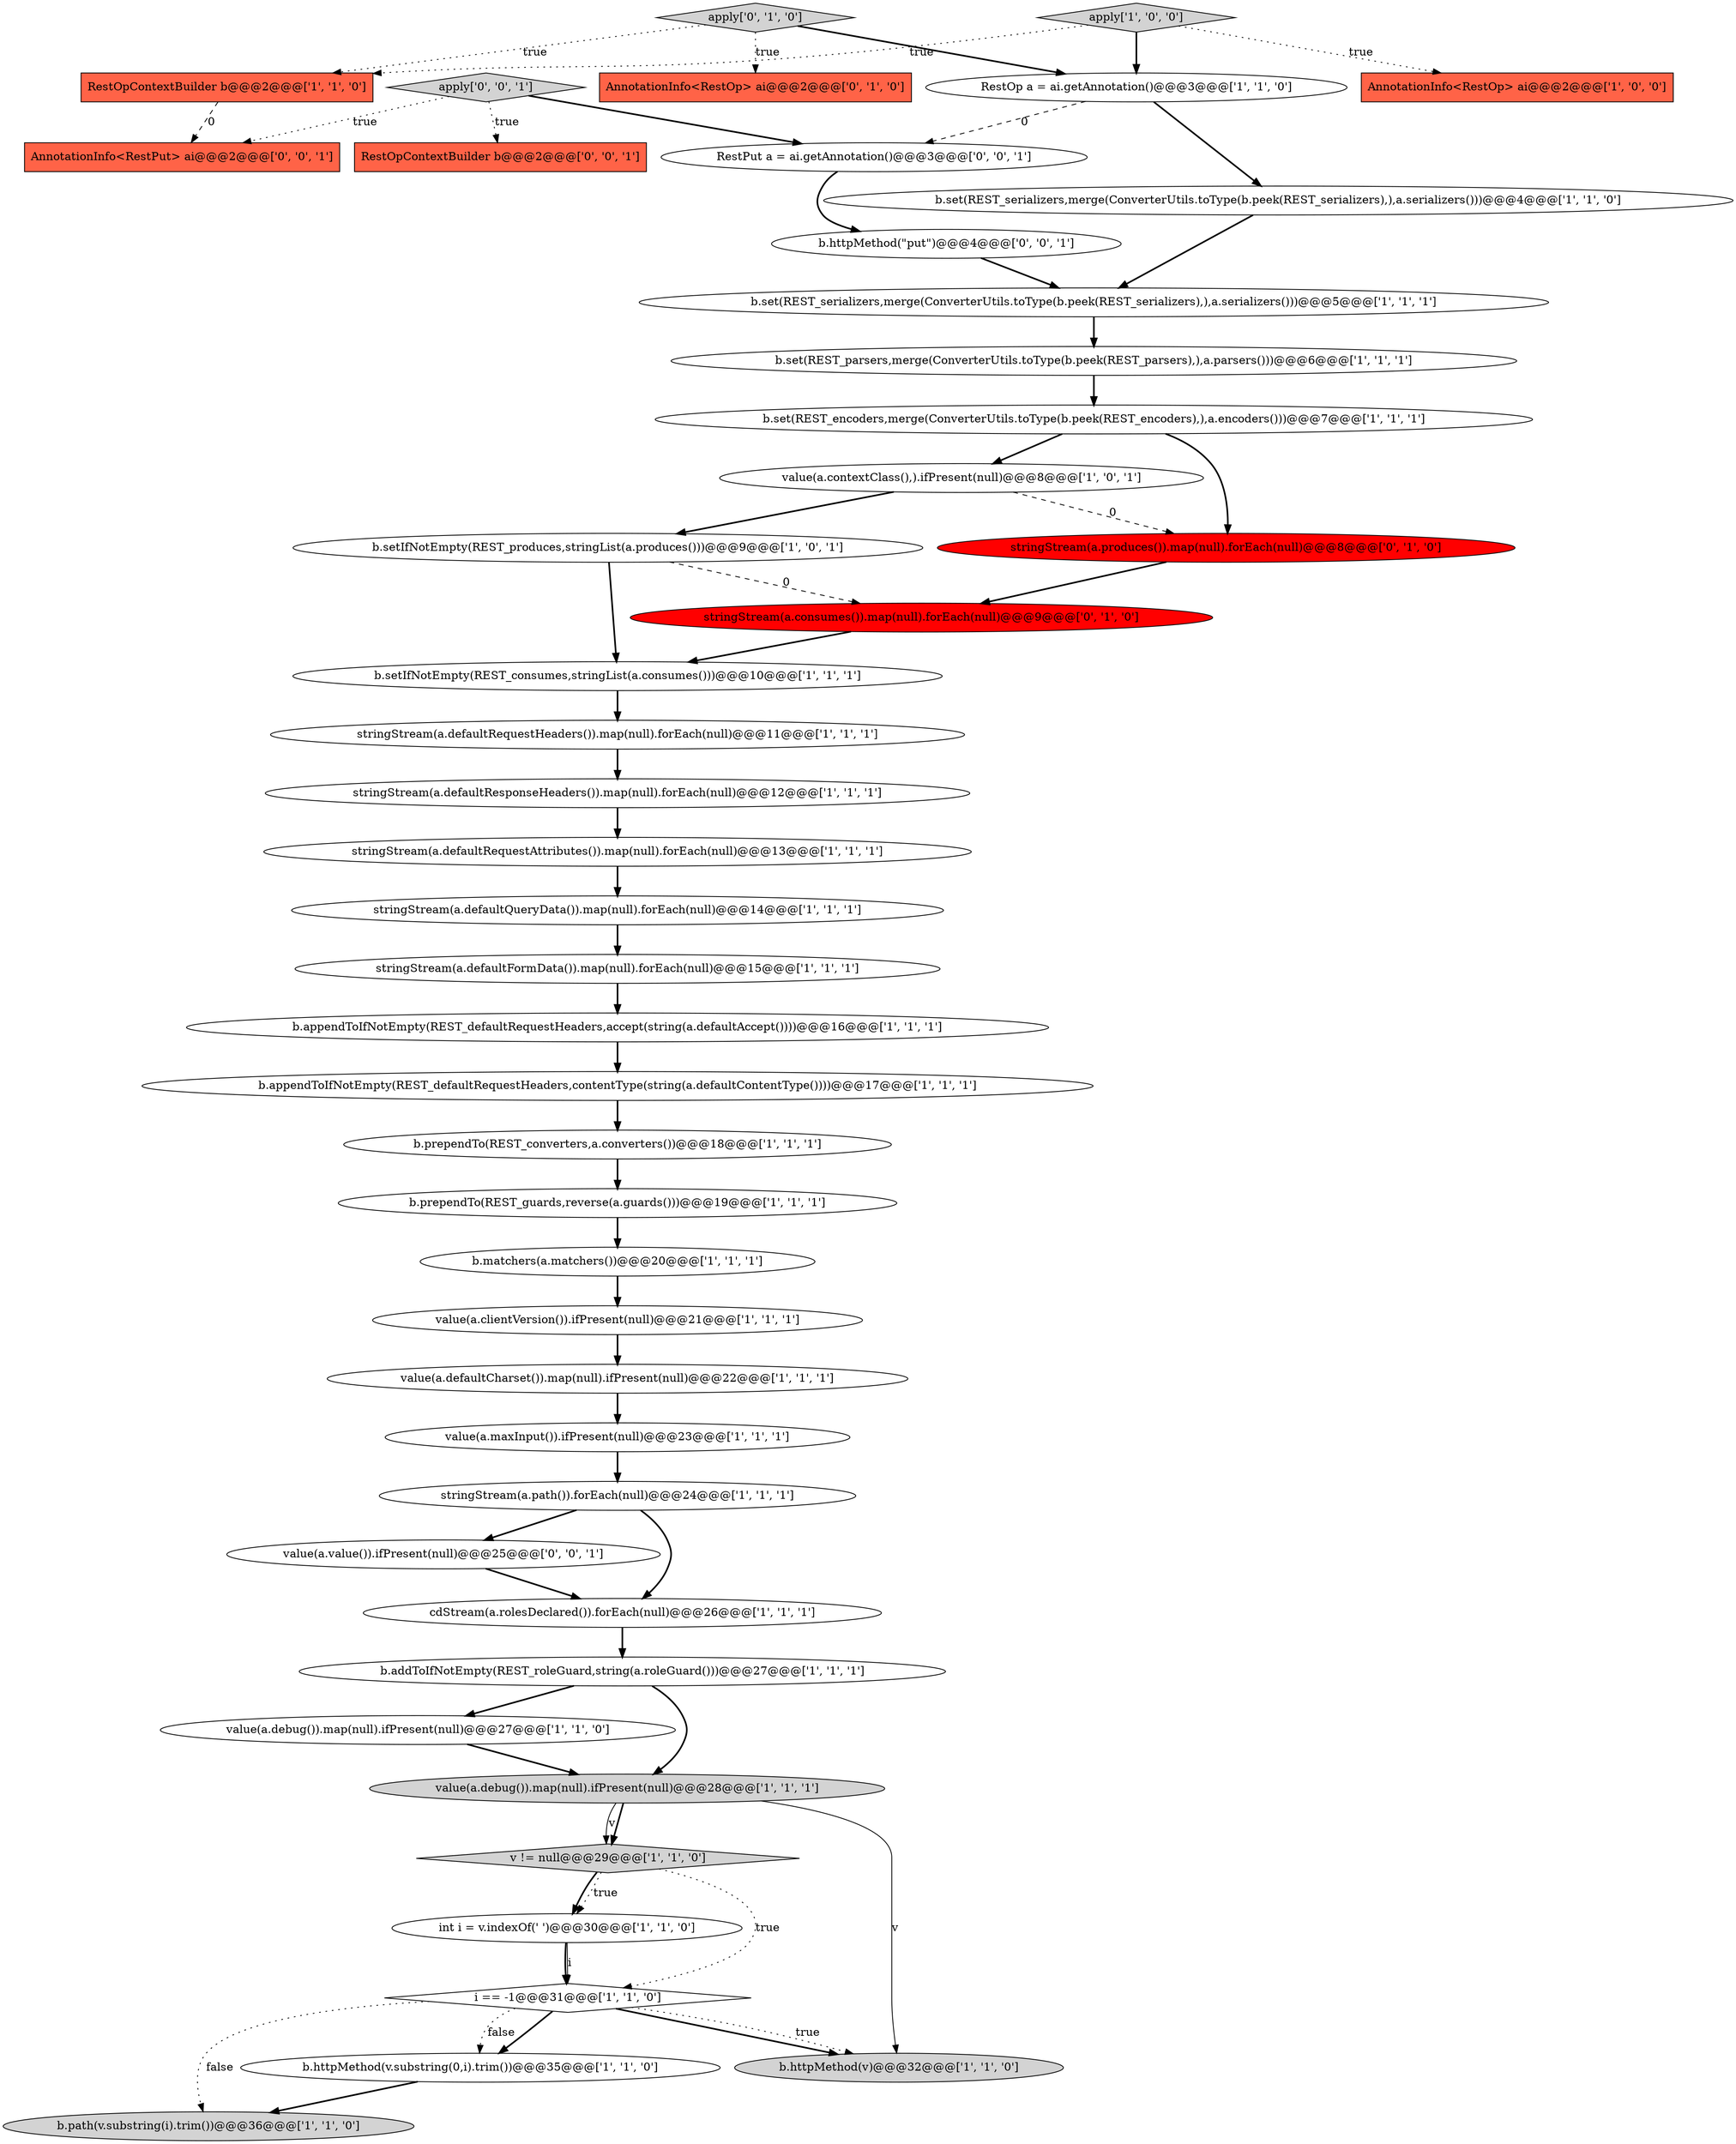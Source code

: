 digraph {
24 [style = filled, label = "int i = v.indexOf(' ')@@@30@@@['1', '1', '0']", fillcolor = white, shape = ellipse image = "AAA0AAABBB1BBB"];
23 [style = filled, label = "RestOp a = ai.getAnnotation()@@@3@@@['1', '1', '0']", fillcolor = white, shape = ellipse image = "AAA0AAABBB1BBB"];
0 [style = filled, label = "AnnotationInfo<RestOp> ai@@@2@@@['1', '0', '0']", fillcolor = tomato, shape = box image = "AAA0AAABBB1BBB"];
38 [style = filled, label = "apply['0', '1', '0']", fillcolor = lightgray, shape = diamond image = "AAA0AAABBB2BBB"];
40 [style = filled, label = "value(a.value()).ifPresent(null)@@@25@@@['0', '0', '1']", fillcolor = white, shape = ellipse image = "AAA0AAABBB3BBB"];
25 [style = filled, label = "b.httpMethod(v.substring(0,i).trim())@@@35@@@['1', '1', '0']", fillcolor = white, shape = ellipse image = "AAA0AAABBB1BBB"];
43 [style = filled, label = "AnnotationInfo<RestPut> ai@@@2@@@['0', '0', '1']", fillcolor = tomato, shape = box image = "AAA0AAABBB3BBB"];
41 [style = filled, label = "b.httpMethod(\"put\")@@@4@@@['0', '0', '1']", fillcolor = white, shape = ellipse image = "AAA0AAABBB3BBB"];
17 [style = filled, label = "value(a.clientVersion()).ifPresent(null)@@@21@@@['1', '1', '1']", fillcolor = white, shape = ellipse image = "AAA0AAABBB1BBB"];
21 [style = filled, label = "stringStream(a.defaultFormData()).map(null).forEach(null)@@@15@@@['1', '1', '1']", fillcolor = white, shape = ellipse image = "AAA0AAABBB1BBB"];
28 [style = filled, label = "b.set(REST_serializers,merge(ConverterUtils.toType(b.peek(REST_serializers),),a.serializers()))@@@5@@@['1', '1', '1']", fillcolor = white, shape = ellipse image = "AAA0AAABBB1BBB"];
35 [style = filled, label = "AnnotationInfo<RestOp> ai@@@2@@@['0', '1', '0']", fillcolor = tomato, shape = box image = "AAA0AAABBB2BBB"];
29 [style = filled, label = "stringStream(a.defaultRequestAttributes()).map(null).forEach(null)@@@13@@@['1', '1', '1']", fillcolor = white, shape = ellipse image = "AAA0AAABBB1BBB"];
8 [style = filled, label = "b.set(REST_parsers,merge(ConverterUtils.toType(b.peek(REST_parsers),),a.parsers()))@@@6@@@['1', '1', '1']", fillcolor = white, shape = ellipse image = "AAA0AAABBB1BBB"];
7 [style = filled, label = "value(a.debug()).map(null).ifPresent(null)@@@28@@@['1', '1', '1']", fillcolor = lightgray, shape = ellipse image = "AAA0AAABBB1BBB"];
44 [style = filled, label = "apply['0', '0', '1']", fillcolor = lightgray, shape = diamond image = "AAA0AAABBB3BBB"];
2 [style = filled, label = "cdStream(a.rolesDeclared()).forEach(null)@@@26@@@['1', '1', '1']", fillcolor = white, shape = ellipse image = "AAA0AAABBB1BBB"];
31 [style = filled, label = "b.matchers(a.matchers())@@@20@@@['1', '1', '1']", fillcolor = white, shape = ellipse image = "AAA0AAABBB1BBB"];
30 [style = filled, label = "value(a.debug()).map(null).ifPresent(null)@@@27@@@['1', '1', '0']", fillcolor = white, shape = ellipse image = "AAA0AAABBB1BBB"];
11 [style = filled, label = "v != null@@@29@@@['1', '1', '0']", fillcolor = lightgray, shape = diamond image = "AAA0AAABBB1BBB"];
36 [style = filled, label = "stringStream(a.produces()).map(null).forEach(null)@@@8@@@['0', '1', '0']", fillcolor = red, shape = ellipse image = "AAA1AAABBB2BBB"];
10 [style = filled, label = "stringStream(a.defaultQueryData()).map(null).forEach(null)@@@14@@@['1', '1', '1']", fillcolor = white, shape = ellipse image = "AAA0AAABBB1BBB"];
22 [style = filled, label = "b.appendToIfNotEmpty(REST_defaultRequestHeaders,accept(string(a.defaultAccept())))@@@16@@@['1', '1', '1']", fillcolor = white, shape = ellipse image = "AAA0AAABBB1BBB"];
39 [style = filled, label = "RestPut a = ai.getAnnotation()@@@3@@@['0', '0', '1']", fillcolor = white, shape = ellipse image = "AAA0AAABBB3BBB"];
20 [style = filled, label = "stringStream(a.defaultResponseHeaders()).map(null).forEach(null)@@@12@@@['1', '1', '1']", fillcolor = white, shape = ellipse image = "AAA0AAABBB1BBB"];
14 [style = filled, label = "b.addToIfNotEmpty(REST_roleGuard,string(a.roleGuard()))@@@27@@@['1', '1', '1']", fillcolor = white, shape = ellipse image = "AAA0AAABBB1BBB"];
16 [style = filled, label = "b.set(REST_serializers,merge(ConverterUtils.toType(b.peek(REST_serializers),),a.serializers()))@@@4@@@['1', '1', '0']", fillcolor = white, shape = ellipse image = "AAA0AAABBB1BBB"];
27 [style = filled, label = "stringStream(a.path()).forEach(null)@@@24@@@['1', '1', '1']", fillcolor = white, shape = ellipse image = "AAA0AAABBB1BBB"];
13 [style = filled, label = "b.appendToIfNotEmpty(REST_defaultRequestHeaders,contentType(string(a.defaultContentType())))@@@17@@@['1', '1', '1']", fillcolor = white, shape = ellipse image = "AAA0AAABBB1BBB"];
1 [style = filled, label = "b.setIfNotEmpty(REST_produces,stringList(a.produces()))@@@9@@@['1', '0', '1']", fillcolor = white, shape = ellipse image = "AAA0AAABBB1BBB"];
34 [style = filled, label = "i == -1@@@31@@@['1', '1', '0']", fillcolor = white, shape = diamond image = "AAA0AAABBB1BBB"];
37 [style = filled, label = "stringStream(a.consumes()).map(null).forEach(null)@@@9@@@['0', '1', '0']", fillcolor = red, shape = ellipse image = "AAA1AAABBB2BBB"];
33 [style = filled, label = "b.prependTo(REST_converters,a.converters())@@@18@@@['1', '1', '1']", fillcolor = white, shape = ellipse image = "AAA0AAABBB1BBB"];
42 [style = filled, label = "RestOpContextBuilder b@@@2@@@['0', '0', '1']", fillcolor = tomato, shape = box image = "AAA0AAABBB3BBB"];
9 [style = filled, label = "b.httpMethod(v)@@@32@@@['1', '1', '0']", fillcolor = lightgray, shape = ellipse image = "AAA0AAABBB1BBB"];
15 [style = filled, label = "b.path(v.substring(i).trim())@@@36@@@['1', '1', '0']", fillcolor = lightgray, shape = ellipse image = "AAA0AAABBB1BBB"];
32 [style = filled, label = "RestOpContextBuilder b@@@2@@@['1', '1', '0']", fillcolor = tomato, shape = box image = "AAA0AAABBB1BBB"];
26 [style = filled, label = "stringStream(a.defaultRequestHeaders()).map(null).forEach(null)@@@11@@@['1', '1', '1']", fillcolor = white, shape = ellipse image = "AAA0AAABBB1BBB"];
3 [style = filled, label = "value(a.defaultCharset()).map(null).ifPresent(null)@@@22@@@['1', '1', '1']", fillcolor = white, shape = ellipse image = "AAA0AAABBB1BBB"];
5 [style = filled, label = "value(a.maxInput()).ifPresent(null)@@@23@@@['1', '1', '1']", fillcolor = white, shape = ellipse image = "AAA0AAABBB1BBB"];
19 [style = filled, label = "apply['1', '0', '0']", fillcolor = lightgray, shape = diamond image = "AAA0AAABBB1BBB"];
12 [style = filled, label = "value(a.contextClass(),).ifPresent(null)@@@8@@@['1', '0', '1']", fillcolor = white, shape = ellipse image = "AAA0AAABBB1BBB"];
18 [style = filled, label = "b.setIfNotEmpty(REST_consumes,stringList(a.consumes()))@@@10@@@['1', '1', '1']", fillcolor = white, shape = ellipse image = "AAA0AAABBB1BBB"];
4 [style = filled, label = "b.set(REST_encoders,merge(ConverterUtils.toType(b.peek(REST_encoders),),a.encoders()))@@@7@@@['1', '1', '1']", fillcolor = white, shape = ellipse image = "AAA0AAABBB1BBB"];
6 [style = filled, label = "b.prependTo(REST_guards,reverse(a.guards()))@@@19@@@['1', '1', '1']", fillcolor = white, shape = ellipse image = "AAA0AAABBB1BBB"];
40->2 [style = bold, label=""];
1->37 [style = dashed, label="0"];
23->16 [style = bold, label=""];
7->11 [style = bold, label=""];
34->9 [style = bold, label=""];
34->25 [style = bold, label=""];
14->30 [style = bold, label=""];
7->11 [style = solid, label="v"];
20->29 [style = bold, label=""];
44->43 [style = dotted, label="true"];
33->6 [style = bold, label=""];
18->26 [style = bold, label=""];
24->34 [style = bold, label=""];
38->23 [style = bold, label=""];
38->32 [style = dotted, label="true"];
1->18 [style = bold, label=""];
34->9 [style = dotted, label="true"];
34->25 [style = dotted, label="false"];
10->21 [style = bold, label=""];
11->24 [style = bold, label=""];
12->1 [style = bold, label=""];
44->39 [style = bold, label=""];
11->24 [style = dotted, label="true"];
41->28 [style = bold, label=""];
14->7 [style = bold, label=""];
11->34 [style = dotted, label="true"];
3->5 [style = bold, label=""];
7->9 [style = solid, label="v"];
6->31 [style = bold, label=""];
16->28 [style = bold, label=""];
44->42 [style = dotted, label="true"];
21->22 [style = bold, label=""];
38->35 [style = dotted, label="true"];
19->0 [style = dotted, label="true"];
30->7 [style = bold, label=""];
19->23 [style = bold, label=""];
19->32 [style = dotted, label="true"];
28->8 [style = bold, label=""];
2->14 [style = bold, label=""];
12->36 [style = dashed, label="0"];
32->43 [style = dashed, label="0"];
23->39 [style = dashed, label="0"];
17->3 [style = bold, label=""];
25->15 [style = bold, label=""];
4->12 [style = bold, label=""];
37->18 [style = bold, label=""];
29->10 [style = bold, label=""];
39->41 [style = bold, label=""];
34->15 [style = dotted, label="false"];
4->36 [style = bold, label=""];
27->40 [style = bold, label=""];
36->37 [style = bold, label=""];
5->27 [style = bold, label=""];
8->4 [style = bold, label=""];
31->17 [style = bold, label=""];
13->33 [style = bold, label=""];
24->34 [style = solid, label="i"];
27->2 [style = bold, label=""];
22->13 [style = bold, label=""];
26->20 [style = bold, label=""];
}

